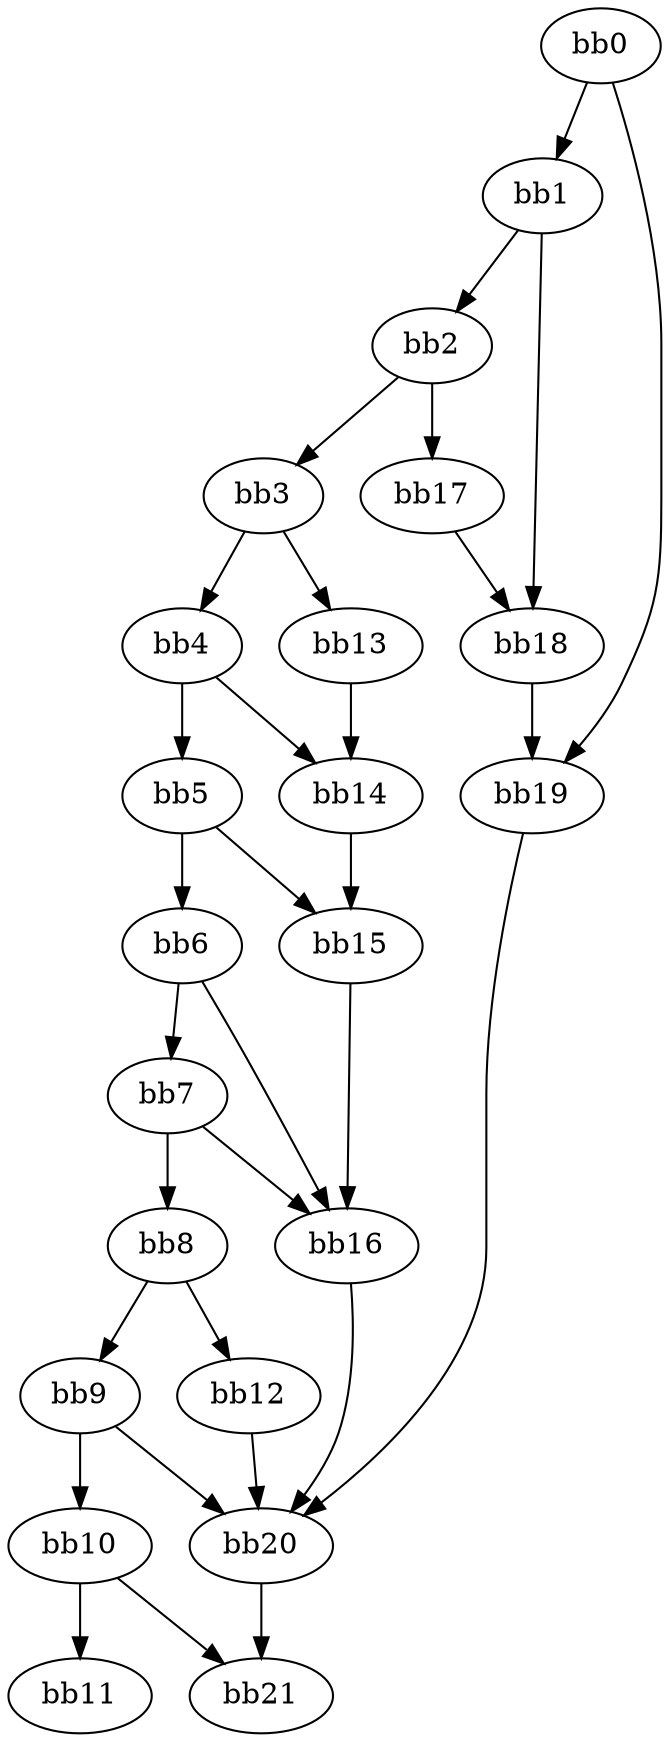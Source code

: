 digraph {
    0 [ label = "bb0\l" ]
    1 [ label = "bb1\l" ]
    2 [ label = "bb2\l" ]
    3 [ label = "bb3\l" ]
    4 [ label = "bb4\l" ]
    5 [ label = "bb5\l" ]
    6 [ label = "bb6\l" ]
    7 [ label = "bb7\l" ]
    8 [ label = "bb8\l" ]
    9 [ label = "bb9\l" ]
    10 [ label = "bb10\l" ]
    11 [ label = "bb11\l" ]
    12 [ label = "bb12\l" ]
    13 [ label = "bb13\l" ]
    14 [ label = "bb14\l" ]
    15 [ label = "bb15\l" ]
    16 [ label = "bb16\l" ]
    17 [ label = "bb17\l" ]
    18 [ label = "bb18\l" ]
    19 [ label = "bb19\l" ]
    20 [ label = "bb20\l" ]
    21 [ label = "bb21\l" ]
    0 -> 1 [ ]
    0 -> 19 [ ]
    1 -> 2 [ ]
    1 -> 18 [ ]
    2 -> 3 [ ]
    2 -> 17 [ ]
    3 -> 4 [ ]
    3 -> 13 [ ]
    4 -> 5 [ ]
    4 -> 14 [ ]
    5 -> 6 [ ]
    5 -> 15 [ ]
    6 -> 7 [ ]
    6 -> 16 [ ]
    7 -> 8 [ ]
    7 -> 16 [ ]
    8 -> 9 [ ]
    8 -> 12 [ ]
    9 -> 10 [ ]
    9 -> 20 [ ]
    10 -> 11 [ ]
    10 -> 21 [ ]
    12 -> 20 [ ]
    13 -> 14 [ ]
    14 -> 15 [ ]
    15 -> 16 [ ]
    16 -> 20 [ ]
    17 -> 18 [ ]
    18 -> 19 [ ]
    19 -> 20 [ ]
    20 -> 21 [ ]
}

